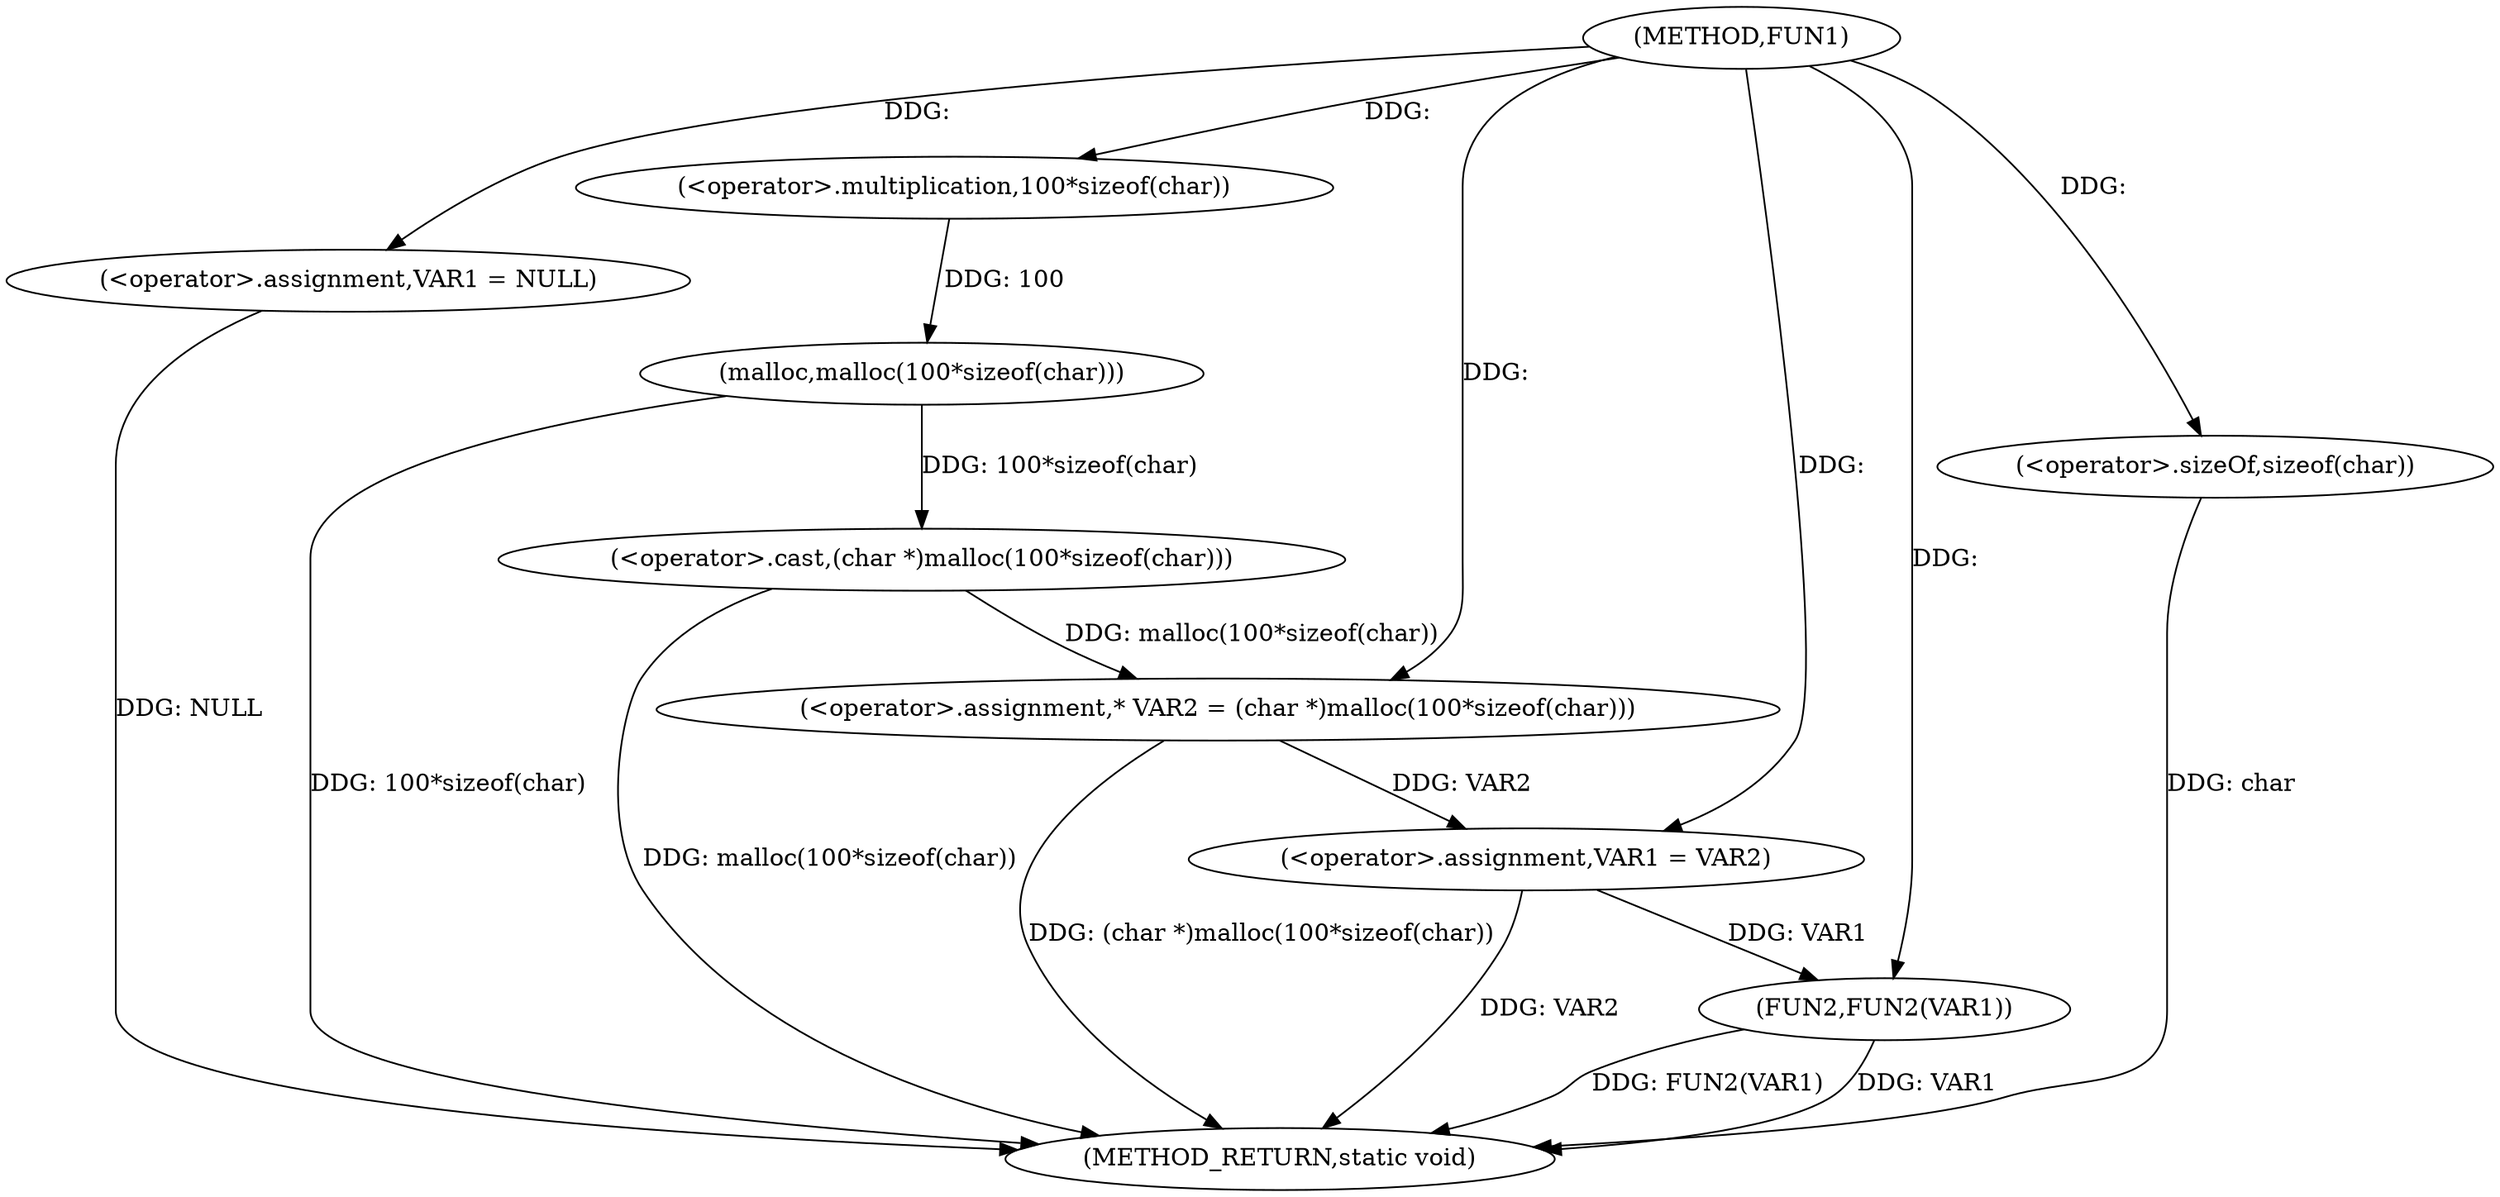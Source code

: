 digraph FUN1 {  
"1000100" [label = "(METHOD,FUN1)" ]
"1000122" [label = "(METHOD_RETURN,static void)" ]
"1000103" [label = "(<operator>.assignment,VAR1 = NULL)" ]
"1000108" [label = "(<operator>.assignment,* VAR2 = (char *)malloc(100*sizeof(char)))" ]
"1000110" [label = "(<operator>.cast,(char *)malloc(100*sizeof(char)))" ]
"1000112" [label = "(malloc,malloc(100*sizeof(char)))" ]
"1000113" [label = "(<operator>.multiplication,100*sizeof(char))" ]
"1000115" [label = "(<operator>.sizeOf,sizeof(char))" ]
"1000117" [label = "(<operator>.assignment,VAR1 = VAR2)" ]
"1000120" [label = "(FUN2,FUN2(VAR1))" ]
  "1000103" -> "1000122"  [ label = "DDG: NULL"] 
  "1000110" -> "1000122"  [ label = "DDG: malloc(100*sizeof(char))"] 
  "1000117" -> "1000122"  [ label = "DDG: VAR2"] 
  "1000115" -> "1000122"  [ label = "DDG: char"] 
  "1000120" -> "1000122"  [ label = "DDG: VAR1"] 
  "1000112" -> "1000122"  [ label = "DDG: 100*sizeof(char)"] 
  "1000108" -> "1000122"  [ label = "DDG: (char *)malloc(100*sizeof(char))"] 
  "1000120" -> "1000122"  [ label = "DDG: FUN2(VAR1)"] 
  "1000100" -> "1000103"  [ label = "DDG: "] 
  "1000110" -> "1000108"  [ label = "DDG: malloc(100*sizeof(char))"] 
  "1000100" -> "1000108"  [ label = "DDG: "] 
  "1000112" -> "1000110"  [ label = "DDG: 100*sizeof(char)"] 
  "1000113" -> "1000112"  [ label = "DDG: 100"] 
  "1000100" -> "1000113"  [ label = "DDG: "] 
  "1000100" -> "1000115"  [ label = "DDG: "] 
  "1000108" -> "1000117"  [ label = "DDG: VAR2"] 
  "1000100" -> "1000117"  [ label = "DDG: "] 
  "1000117" -> "1000120"  [ label = "DDG: VAR1"] 
  "1000100" -> "1000120"  [ label = "DDG: "] 
}
